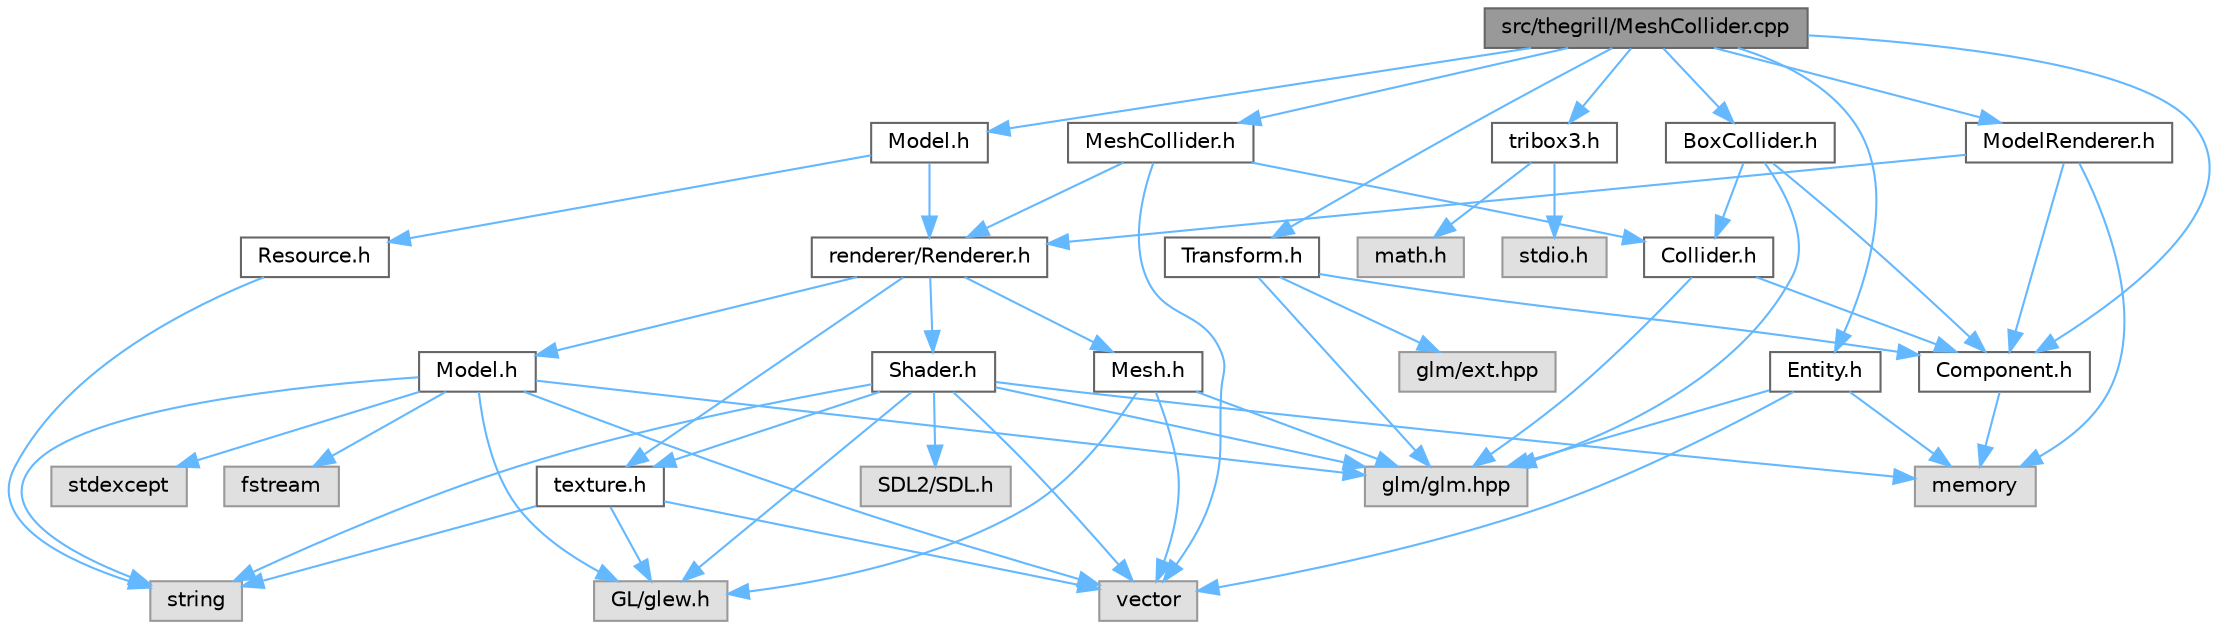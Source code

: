 digraph "src/thegrill/MeshCollider.cpp"
{
 // LATEX_PDF_SIZE
  bgcolor="transparent";
  edge [fontname=Helvetica,fontsize=10,labelfontname=Helvetica,labelfontsize=10];
  node [fontname=Helvetica,fontsize=10,shape=box,height=0.2,width=0.4];
  Node1 [id="Node000001",label="src/thegrill/MeshCollider.cpp",height=0.2,width=0.4,color="gray40", fillcolor="grey60", style="filled", fontcolor="black",tooltip=" "];
  Node1 -> Node2 [id="edge55_Node000001_Node000002",color="steelblue1",style="solid",tooltip=" "];
  Node2 [id="Node000002",label="MeshCollider.h",height=0.2,width=0.4,color="grey40", fillcolor="white", style="filled",URL="$_mesh_collider_8h.html",tooltip=" "];
  Node2 -> Node3 [id="edge56_Node000002_Node000003",color="steelblue1",style="solid",tooltip=" "];
  Node3 [id="Node000003",label="vector",height=0.2,width=0.4,color="grey60", fillcolor="#E0E0E0", style="filled",tooltip=" "];
  Node2 -> Node4 [id="edge57_Node000002_Node000004",color="steelblue1",style="solid",tooltip=" "];
  Node4 [id="Node000004",label="renderer/Renderer.h",height=0.2,width=0.4,color="grey40", fillcolor="white", style="filled",URL="$_renderer_8h.html",tooltip=" "];
  Node4 -> Node5 [id="edge58_Node000004_Node000005",color="steelblue1",style="solid",tooltip=" "];
  Node5 [id="Node000005",label="Mesh.h",height=0.2,width=0.4,color="grey40", fillcolor="white", style="filled",URL="$_mesh_8h.html",tooltip=" "];
  Node5 -> Node6 [id="edge59_Node000005_Node000006",color="steelblue1",style="solid",tooltip=" "];
  Node6 [id="Node000006",label="glm/glm.hpp",height=0.2,width=0.4,color="grey60", fillcolor="#E0E0E0", style="filled",tooltip=" "];
  Node5 -> Node7 [id="edge60_Node000005_Node000007",color="steelblue1",style="solid",tooltip=" "];
  Node7 [id="Node000007",label="GL/glew.h",height=0.2,width=0.4,color="grey60", fillcolor="#E0E0E0", style="filled",tooltip=" "];
  Node5 -> Node3 [id="edge61_Node000005_Node000003",color="steelblue1",style="solid",tooltip=" "];
  Node4 -> Node8 [id="edge62_Node000004_Node000008",color="steelblue1",style="solid",tooltip=" "];
  Node8 [id="Node000008",label="Model.h",height=0.2,width=0.4,color="grey40", fillcolor="white", style="filled",URL="$renderer_2_model_8h.html",tooltip=" "];
  Node8 -> Node7 [id="edge63_Node000008_Node000007",color="steelblue1",style="solid",tooltip=" "];
  Node8 -> Node6 [id="edge64_Node000008_Node000006",color="steelblue1",style="solid",tooltip=" "];
  Node8 -> Node9 [id="edge65_Node000008_Node000009",color="steelblue1",style="solid",tooltip=" "];
  Node9 [id="Node000009",label="string",height=0.2,width=0.4,color="grey60", fillcolor="#E0E0E0", style="filled",tooltip=" "];
  Node8 -> Node10 [id="edge66_Node000008_Node000010",color="steelblue1",style="solid",tooltip=" "];
  Node10 [id="Node000010",label="fstream",height=0.2,width=0.4,color="grey60", fillcolor="#E0E0E0", style="filled",tooltip=" "];
  Node8 -> Node3 [id="edge67_Node000008_Node000003",color="steelblue1",style="solid",tooltip=" "];
  Node8 -> Node11 [id="edge68_Node000008_Node000011",color="steelblue1",style="solid",tooltip=" "];
  Node11 [id="Node000011",label="stdexcept",height=0.2,width=0.4,color="grey60", fillcolor="#E0E0E0", style="filled",tooltip=" "];
  Node4 -> Node12 [id="edge69_Node000004_Node000012",color="steelblue1",style="solid",tooltip=" "];
  Node12 [id="Node000012",label="Shader.h",height=0.2,width=0.4,color="grey40", fillcolor="white", style="filled",URL="$_shader_8h.html",tooltip=" "];
  Node12 -> Node13 [id="edge70_Node000012_Node000013",color="steelblue1",style="solid",tooltip=" "];
  Node13 [id="Node000013",label="memory",height=0.2,width=0.4,color="grey60", fillcolor="#E0E0E0", style="filled",tooltip=" "];
  Node12 -> Node7 [id="edge71_Node000012_Node000007",color="steelblue1",style="solid",tooltip=" "];
  Node12 -> Node14 [id="edge72_Node000012_Node000014",color="steelblue1",style="solid",tooltip=" "];
  Node14 [id="Node000014",label="SDL2/SDL.h",height=0.2,width=0.4,color="grey60", fillcolor="#E0E0E0", style="filled",tooltip=" "];
  Node12 -> Node6 [id="edge73_Node000012_Node000006",color="steelblue1",style="solid",tooltip=" "];
  Node12 -> Node9 [id="edge74_Node000012_Node000009",color="steelblue1",style="solid",tooltip=" "];
  Node12 -> Node3 [id="edge75_Node000012_Node000003",color="steelblue1",style="solid",tooltip=" "];
  Node12 -> Node15 [id="edge76_Node000012_Node000015",color="steelblue1",style="solid",tooltip=" "];
  Node15 [id="Node000015",label="texture.h",height=0.2,width=0.4,color="grey40", fillcolor="white", style="filled",URL="$renderer_2_texture_8h.html",tooltip=" "];
  Node15 -> Node7 [id="edge77_Node000015_Node000007",color="steelblue1",style="solid",tooltip=" "];
  Node15 -> Node9 [id="edge78_Node000015_Node000009",color="steelblue1",style="solid",tooltip=" "];
  Node15 -> Node3 [id="edge79_Node000015_Node000003",color="steelblue1",style="solid",tooltip=" "];
  Node4 -> Node15 [id="edge80_Node000004_Node000015",color="steelblue1",style="solid",tooltip=" "];
  Node2 -> Node16 [id="edge81_Node000002_Node000016",color="steelblue1",style="solid",tooltip=" "];
  Node16 [id="Node000016",label="Collider.h",height=0.2,width=0.4,color="grey40", fillcolor="white", style="filled",URL="$_collider_8h.html",tooltip=" "];
  Node16 -> Node17 [id="edge82_Node000016_Node000017",color="steelblue1",style="solid",tooltip=" "];
  Node17 [id="Node000017",label="Component.h",height=0.2,width=0.4,color="grey40", fillcolor="white", style="filled",URL="$_component_8h.html",tooltip=" "];
  Node17 -> Node13 [id="edge83_Node000017_Node000013",color="steelblue1",style="solid",tooltip=" "];
  Node16 -> Node6 [id="edge84_Node000016_Node000006",color="steelblue1",style="solid",tooltip=" "];
  Node1 -> Node18 [id="edge85_Node000001_Node000018",color="steelblue1",style="solid",tooltip=" "];
  Node18 [id="Node000018",label="Model.h",height=0.2,width=0.4,color="grey40", fillcolor="white", style="filled",URL="$thegrill_2_model_8h.html",tooltip=" "];
  Node18 -> Node19 [id="edge86_Node000018_Node000019",color="steelblue1",style="solid",tooltip=" "];
  Node19 [id="Node000019",label="Resource.h",height=0.2,width=0.4,color="grey40", fillcolor="white", style="filled",URL="$_resource_8h.html",tooltip=" "];
  Node19 -> Node9 [id="edge87_Node000019_Node000009",color="steelblue1",style="solid",tooltip=" "];
  Node18 -> Node4 [id="edge88_Node000018_Node000004",color="steelblue1",style="solid",tooltip=" "];
  Node1 -> Node20 [id="edge89_Node000001_Node000020",color="steelblue1",style="solid",tooltip=" "];
  Node20 [id="Node000020",label="tribox3.h",height=0.2,width=0.4,color="grey40", fillcolor="white", style="filled",URL="$tribox3_8h.html",tooltip=" "];
  Node20 -> Node21 [id="edge90_Node000020_Node000021",color="steelblue1",style="solid",tooltip=" "];
  Node21 [id="Node000021",label="math.h",height=0.2,width=0.4,color="grey60", fillcolor="#E0E0E0", style="filled",tooltip=" "];
  Node20 -> Node22 [id="edge91_Node000020_Node000022",color="steelblue1",style="solid",tooltip=" "];
  Node22 [id="Node000022",label="stdio.h",height=0.2,width=0.4,color="grey60", fillcolor="#E0E0E0", style="filled",tooltip=" "];
  Node1 -> Node23 [id="edge92_Node000001_Node000023",color="steelblue1",style="solid",tooltip=" "];
  Node23 [id="Node000023",label="BoxCollider.h",height=0.2,width=0.4,color="grey40", fillcolor="white", style="filled",URL="$_box_collider_8h.html",tooltip=" "];
  Node23 -> Node17 [id="edge93_Node000023_Node000017",color="steelblue1",style="solid",tooltip=" "];
  Node23 -> Node16 [id="edge94_Node000023_Node000016",color="steelblue1",style="solid",tooltip=" "];
  Node23 -> Node6 [id="edge95_Node000023_Node000006",color="steelblue1",style="solid",tooltip=" "];
  Node1 -> Node24 [id="edge96_Node000001_Node000024",color="steelblue1",style="solid",tooltip=" "];
  Node24 [id="Node000024",label="Transform.h",height=0.2,width=0.4,color="grey40", fillcolor="white", style="filled",URL="$_transform_8h.html",tooltip=" "];
  Node24 -> Node17 [id="edge97_Node000024_Node000017",color="steelblue1",style="solid",tooltip=" "];
  Node24 -> Node6 [id="edge98_Node000024_Node000006",color="steelblue1",style="solid",tooltip=" "];
  Node24 -> Node25 [id="edge99_Node000024_Node000025",color="steelblue1",style="solid",tooltip=" "];
  Node25 [id="Node000025",label="glm/ext.hpp",height=0.2,width=0.4,color="grey60", fillcolor="#E0E0E0", style="filled",tooltip=" "];
  Node1 -> Node26 [id="edge100_Node000001_Node000026",color="steelblue1",style="solid",tooltip=" "];
  Node26 [id="Node000026",label="ModelRenderer.h",height=0.2,width=0.4,color="grey40", fillcolor="white", style="filled",URL="$_model_renderer_8h.html",tooltip=" "];
  Node26 -> Node17 [id="edge101_Node000026_Node000017",color="steelblue1",style="solid",tooltip=" "];
  Node26 -> Node4 [id="edge102_Node000026_Node000004",color="steelblue1",style="solid",tooltip=" "];
  Node26 -> Node13 [id="edge103_Node000026_Node000013",color="steelblue1",style="solid",tooltip=" "];
  Node1 -> Node17 [id="edge104_Node000001_Node000017",color="steelblue1",style="solid",tooltip=" "];
  Node1 -> Node27 [id="edge105_Node000001_Node000027",color="steelblue1",style="solid",tooltip=" "];
  Node27 [id="Node000027",label="Entity.h",height=0.2,width=0.4,color="grey40", fillcolor="white", style="filled",URL="$_entity_8h.html",tooltip=" "];
  Node27 -> Node13 [id="edge106_Node000027_Node000013",color="steelblue1",style="solid",tooltip=" "];
  Node27 -> Node3 [id="edge107_Node000027_Node000003",color="steelblue1",style="solid",tooltip=" "];
  Node27 -> Node6 [id="edge108_Node000027_Node000006",color="steelblue1",style="solid",tooltip=" "];
}

